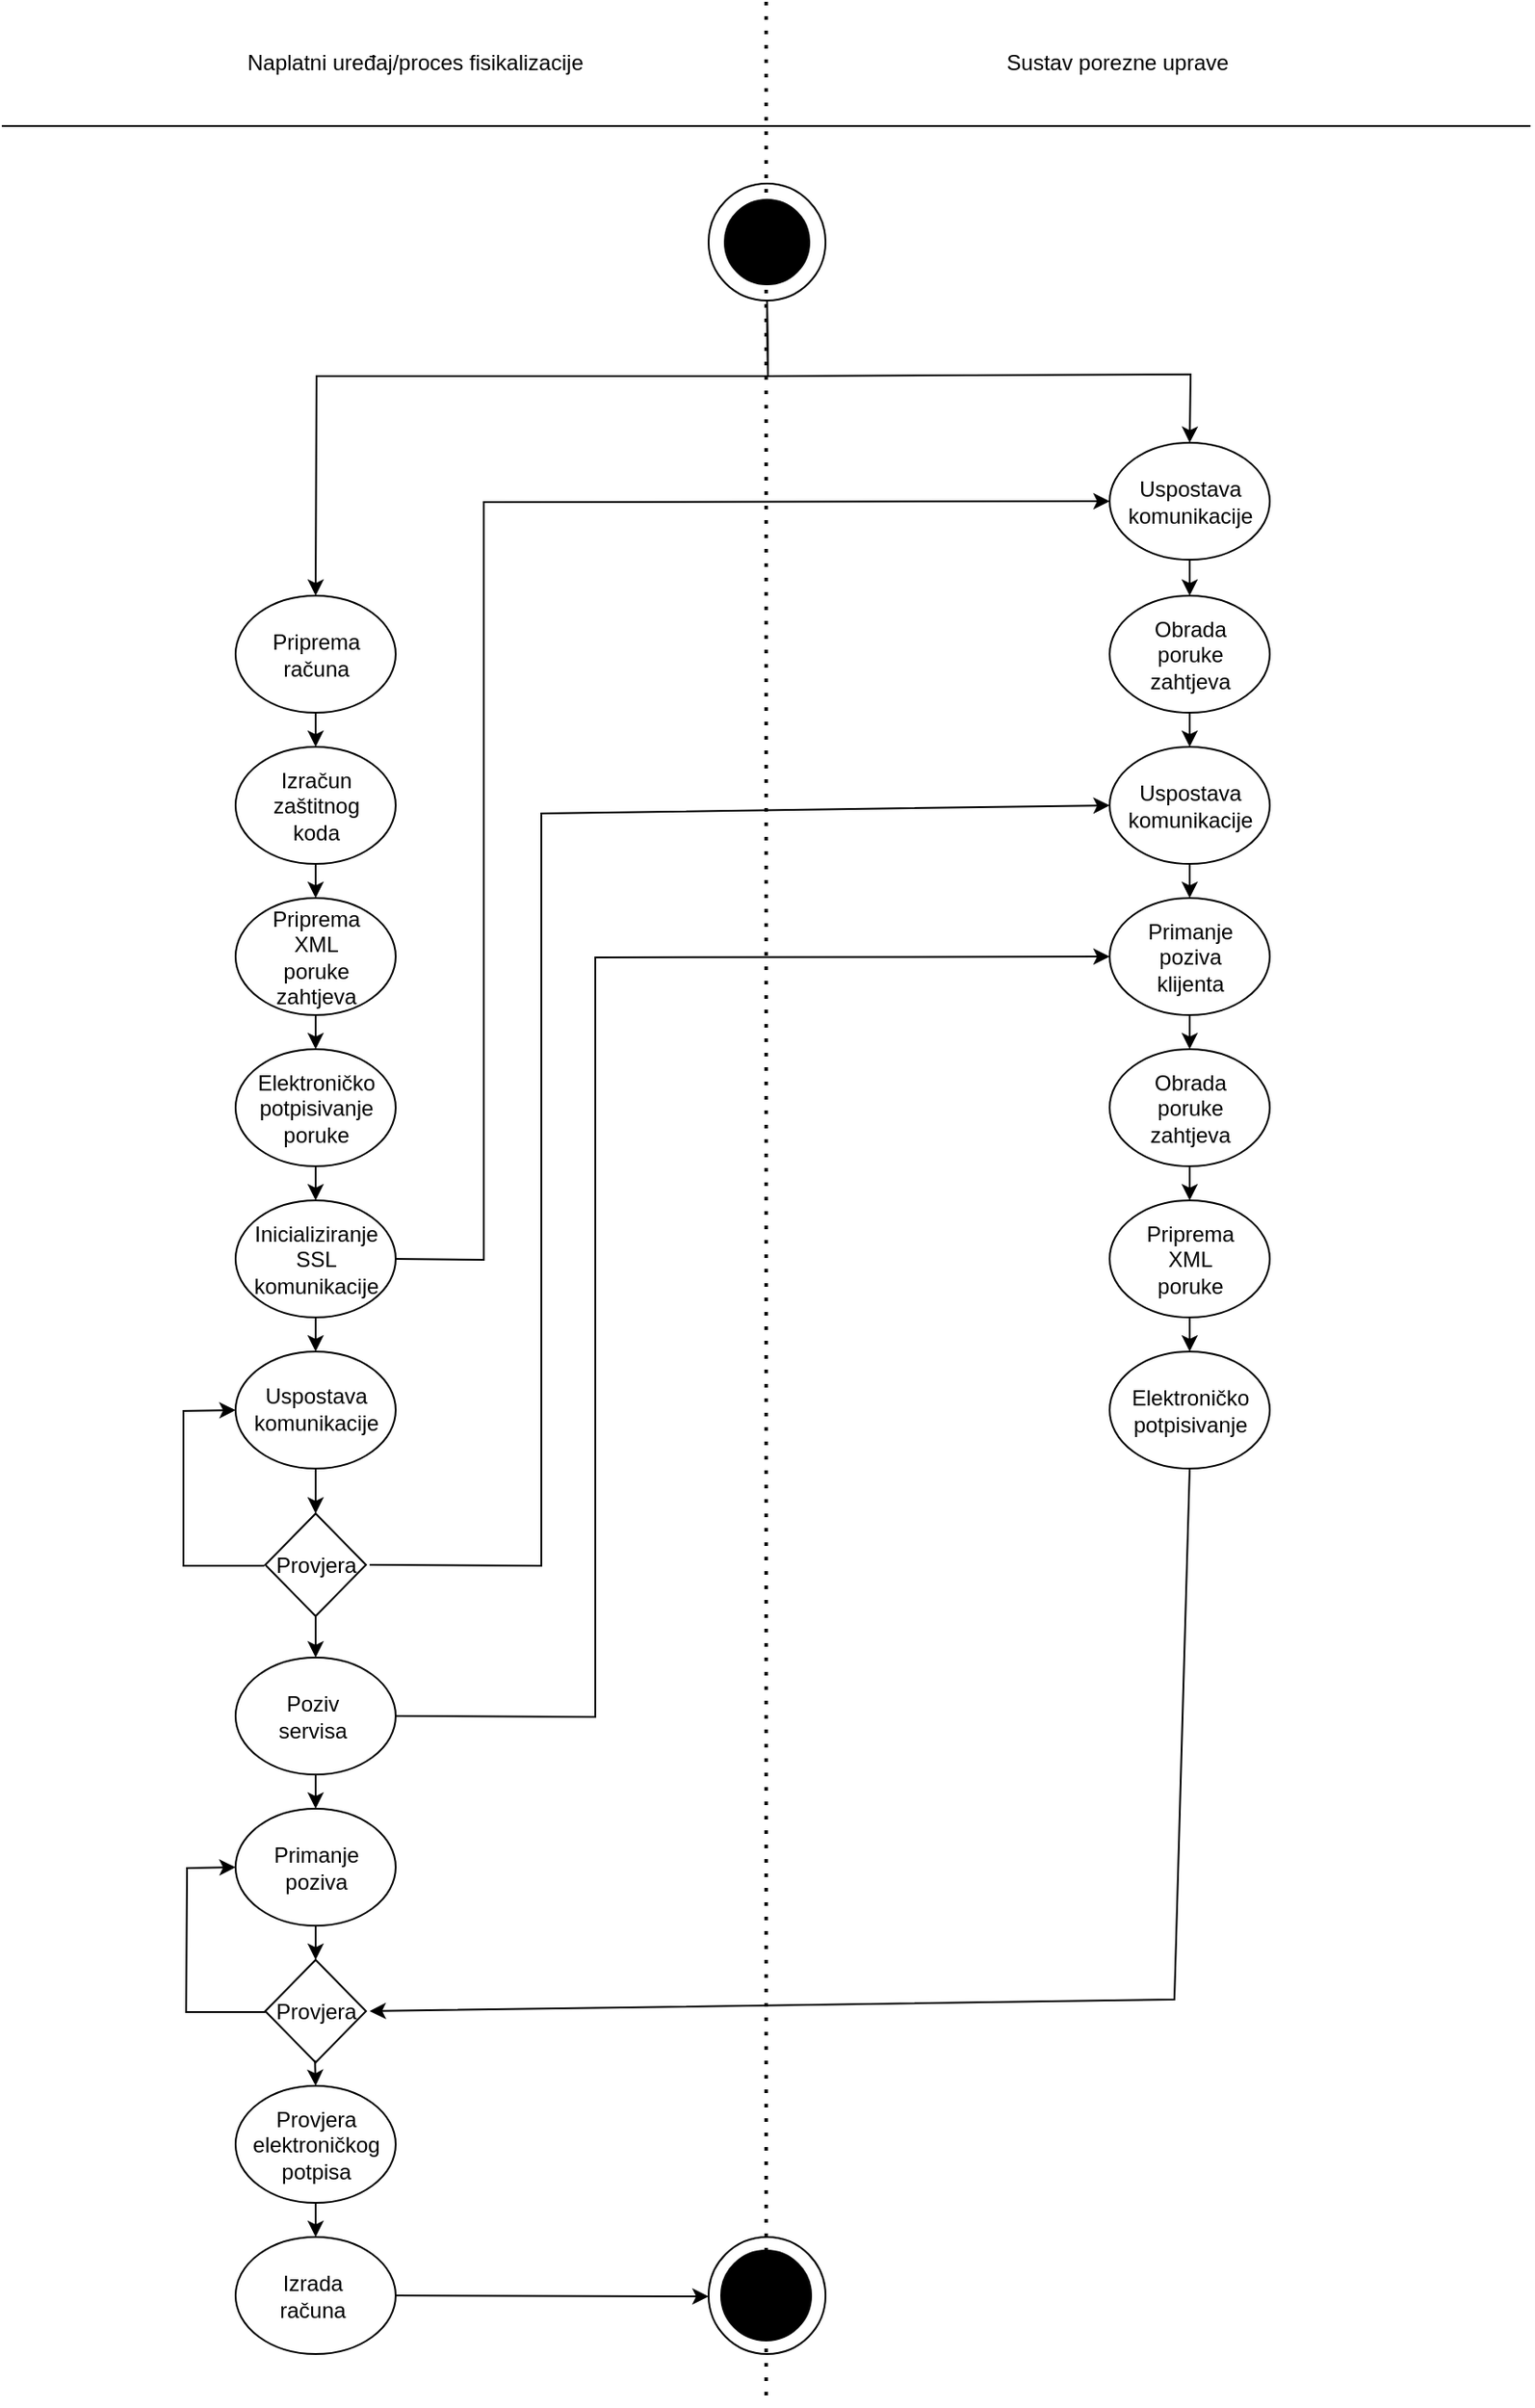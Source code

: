 <mxfile version="21.4.0" type="device">
  <diagram name="Page-1" id="qSaS6gH94cfJFbofjC-u">
    <mxGraphModel dx="1050" dy="891" grid="0" gridSize="10" guides="1" tooltips="1" connect="1" arrows="1" fold="1" page="0" pageScale="1" pageWidth="850" pageHeight="1100" math="0" shadow="0">
      <root>
        <mxCell id="0" />
        <mxCell id="1" parent="0" />
        <mxCell id="TfHmjp1HJ4kTvXtDfK5A-2" value="" style="ellipse;whiteSpace=wrap;html=1;aspect=fixed;" parent="1" vertex="1">
          <mxGeometry x="393" y="-106" width="65" height="65" as="geometry" />
        </mxCell>
        <mxCell id="TfHmjp1HJ4kTvXtDfK5A-3" value="" style="ellipse;whiteSpace=wrap;html=1;aspect=fixed;fillColor=#000000;" parent="1" vertex="1">
          <mxGeometry x="402" y="-97" width="47" height="47" as="geometry" />
        </mxCell>
        <mxCell id="TfHmjp1HJ4kTvXtDfK5A-4" value="" style="ellipse;whiteSpace=wrap;html=1;" parent="1" vertex="1">
          <mxGeometry x="130" y="123" width="89" height="65" as="geometry" />
        </mxCell>
        <mxCell id="TfHmjp1HJ4kTvXtDfK5A-5" value="" style="ellipse;whiteSpace=wrap;html=1;" parent="1" vertex="1">
          <mxGeometry x="130" y="207" width="89" height="65" as="geometry" />
        </mxCell>
        <mxCell id="TfHmjp1HJ4kTvXtDfK5A-6" value="" style="ellipse;whiteSpace=wrap;html=1;" parent="1" vertex="1">
          <mxGeometry x="616" y="123" width="89" height="65" as="geometry" />
        </mxCell>
        <mxCell id="TfHmjp1HJ4kTvXtDfK5A-7" value="" style="ellipse;whiteSpace=wrap;html=1;" parent="1" vertex="1">
          <mxGeometry x="130" y="291" width="89" height="65" as="geometry" />
        </mxCell>
        <mxCell id="TfHmjp1HJ4kTvXtDfK5A-8" value="" style="ellipse;whiteSpace=wrap;html=1;" parent="1" vertex="1">
          <mxGeometry x="130" y="375" width="89" height="65" as="geometry" />
        </mxCell>
        <mxCell id="TfHmjp1HJ4kTvXtDfK5A-9" value="" style="ellipse;whiteSpace=wrap;html=1;" parent="1" vertex="1">
          <mxGeometry x="130" y="459" width="89" height="65" as="geometry" />
        </mxCell>
        <mxCell id="TfHmjp1HJ4kTvXtDfK5A-10" value="" style="ellipse;whiteSpace=wrap;html=1;" parent="1" vertex="1">
          <mxGeometry x="130" y="543" width="89" height="65" as="geometry" />
        </mxCell>
        <mxCell id="TfHmjp1HJ4kTvXtDfK5A-11" value="" style="rhombus;whiteSpace=wrap;html=1;" parent="1" vertex="1">
          <mxGeometry x="146.5" y="633" width="56" height="57" as="geometry" />
        </mxCell>
        <mxCell id="TfHmjp1HJ4kTvXtDfK5A-12" value="Provjera" style="text;html=1;strokeColor=none;fillColor=none;align=center;verticalAlign=middle;whiteSpace=wrap;rounded=0;" parent="1" vertex="1">
          <mxGeometry x="144.5" y="646.5" width="60" height="30" as="geometry" />
        </mxCell>
        <mxCell id="TfHmjp1HJ4kTvXtDfK5A-13" value="" style="ellipse;whiteSpace=wrap;html=1;" parent="1" vertex="1">
          <mxGeometry x="130" y="713" width="89" height="65" as="geometry" />
        </mxCell>
        <mxCell id="TfHmjp1HJ4kTvXtDfK5A-14" value="" style="ellipse;whiteSpace=wrap;html=1;" parent="1" vertex="1">
          <mxGeometry x="130" y="797" width="89" height="65" as="geometry" />
        </mxCell>
        <mxCell id="TfHmjp1HJ4kTvXtDfK5A-15" value="" style="rhombus;whiteSpace=wrap;html=1;" parent="1" vertex="1">
          <mxGeometry x="146.5" y="881" width="56" height="57" as="geometry" />
        </mxCell>
        <mxCell id="TfHmjp1HJ4kTvXtDfK5A-16" value="Provjera" style="text;html=1;strokeColor=none;fillColor=none;align=center;verticalAlign=middle;whiteSpace=wrap;rounded=0;" parent="1" vertex="1">
          <mxGeometry x="144.5" y="894.5" width="60" height="30" as="geometry" />
        </mxCell>
        <mxCell id="TfHmjp1HJ4kTvXtDfK5A-17" value="" style="ellipse;whiteSpace=wrap;html=1;" parent="1" vertex="1">
          <mxGeometry x="130" y="951" width="89" height="65" as="geometry" />
        </mxCell>
        <mxCell id="TfHmjp1HJ4kTvXtDfK5A-18" value="" style="ellipse;whiteSpace=wrap;html=1;" parent="1" vertex="1">
          <mxGeometry x="130" y="1035" width="89" height="65" as="geometry" />
        </mxCell>
        <mxCell id="TfHmjp1HJ4kTvXtDfK5A-22" value="" style="ellipse;whiteSpace=wrap;html=1;aspect=fixed;" parent="1" vertex="1">
          <mxGeometry x="393" y="1035" width="65" height="65" as="geometry" />
        </mxCell>
        <mxCell id="TfHmjp1HJ4kTvXtDfK5A-26" value="" style="ellipse;whiteSpace=wrap;html=1;aspect=fixed;fillColor=#000000;" parent="1" vertex="1">
          <mxGeometry x="400" y="1042.5" width="50" height="50" as="geometry" />
        </mxCell>
        <mxCell id="TfHmjp1HJ4kTvXtDfK5A-27" value="" style="ellipse;whiteSpace=wrap;html=1;" parent="1" vertex="1">
          <mxGeometry x="616" y="207" width="89" height="65" as="geometry" />
        </mxCell>
        <mxCell id="TfHmjp1HJ4kTvXtDfK5A-28" value="" style="ellipse;whiteSpace=wrap;html=1;" parent="1" vertex="1">
          <mxGeometry x="616" y="291" width="89" height="65" as="geometry" />
        </mxCell>
        <mxCell id="TfHmjp1HJ4kTvXtDfK5A-29" value="" style="ellipse;whiteSpace=wrap;html=1;" parent="1" vertex="1">
          <mxGeometry x="616" y="375" width="89" height="65" as="geometry" />
        </mxCell>
        <mxCell id="TfHmjp1HJ4kTvXtDfK5A-30" value="" style="ellipse;whiteSpace=wrap;html=1;" parent="1" vertex="1">
          <mxGeometry x="616" y="459" width="89" height="65" as="geometry" />
        </mxCell>
        <mxCell id="TfHmjp1HJ4kTvXtDfK5A-31" value="" style="ellipse;whiteSpace=wrap;html=1;" parent="1" vertex="1">
          <mxGeometry x="616" y="543" width="89" height="65" as="geometry" />
        </mxCell>
        <mxCell id="TfHmjp1HJ4kTvXtDfK5A-32" value="" style="endArrow=classic;html=1;rounded=0;exitX=0.5;exitY=1;exitDx=0;exitDy=0;entryX=0.5;entryY=0;entryDx=0;entryDy=0;" parent="1" source="TfHmjp1HJ4kTvXtDfK5A-4" target="TfHmjp1HJ4kTvXtDfK5A-5" edge="1">
          <mxGeometry width="50" height="50" relative="1" as="geometry">
            <mxPoint x="393" y="211" as="sourcePoint" />
            <mxPoint x="443" y="161" as="targetPoint" />
          </mxGeometry>
        </mxCell>
        <mxCell id="TfHmjp1HJ4kTvXtDfK5A-33" value="" style="endArrow=classic;html=1;rounded=0;exitX=0.5;exitY=1;exitDx=0;exitDy=0;entryX=0.5;entryY=0;entryDx=0;entryDy=0;" parent="1" source="TfHmjp1HJ4kTvXtDfK5A-5" target="TfHmjp1HJ4kTvXtDfK5A-7" edge="1">
          <mxGeometry width="50" height="50" relative="1" as="geometry">
            <mxPoint x="358" y="362" as="sourcePoint" />
            <mxPoint x="408" y="312" as="targetPoint" />
          </mxGeometry>
        </mxCell>
        <mxCell id="TfHmjp1HJ4kTvXtDfK5A-34" value="" style="endArrow=classic;html=1;rounded=0;exitX=0.5;exitY=1;exitDx=0;exitDy=0;entryX=0.5;entryY=0;entryDx=0;entryDy=0;" parent="1" source="TfHmjp1HJ4kTvXtDfK5A-7" target="TfHmjp1HJ4kTvXtDfK5A-8" edge="1">
          <mxGeometry width="50" height="50" relative="1" as="geometry">
            <mxPoint x="312" y="341" as="sourcePoint" />
            <mxPoint x="362" y="291" as="targetPoint" />
          </mxGeometry>
        </mxCell>
        <mxCell id="TfHmjp1HJ4kTvXtDfK5A-35" value="" style="endArrow=classic;html=1;rounded=0;exitX=0.5;exitY=1;exitDx=0;exitDy=0;entryX=0.5;entryY=0;entryDx=0;entryDy=0;" parent="1" source="TfHmjp1HJ4kTvXtDfK5A-13" target="TfHmjp1HJ4kTvXtDfK5A-14" edge="1">
          <mxGeometry width="50" height="50" relative="1" as="geometry">
            <mxPoint x="302" y="593" as="sourcePoint" />
            <mxPoint x="352" y="543" as="targetPoint" />
          </mxGeometry>
        </mxCell>
        <mxCell id="TfHmjp1HJ4kTvXtDfK5A-36" value="" style="endArrow=classic;html=1;rounded=0;exitX=0.5;exitY=1;exitDx=0;exitDy=0;entryX=0.5;entryY=0;entryDx=0;entryDy=0;" parent="1" source="TfHmjp1HJ4kTvXtDfK5A-8" target="TfHmjp1HJ4kTvXtDfK5A-9" edge="1">
          <mxGeometry width="50" height="50" relative="1" as="geometry">
            <mxPoint x="340" y="406" as="sourcePoint" />
            <mxPoint x="390" y="356" as="targetPoint" />
          </mxGeometry>
        </mxCell>
        <mxCell id="TfHmjp1HJ4kTvXtDfK5A-37" value="" style="endArrow=classic;html=1;rounded=0;exitX=0.5;exitY=1;exitDx=0;exitDy=0;" parent="1" source="TfHmjp1HJ4kTvXtDfK5A-9" target="TfHmjp1HJ4kTvXtDfK5A-10" edge="1">
          <mxGeometry width="50" height="50" relative="1" as="geometry">
            <mxPoint x="334" y="332" as="sourcePoint" />
            <mxPoint x="384" y="282" as="targetPoint" />
          </mxGeometry>
        </mxCell>
        <mxCell id="TfHmjp1HJ4kTvXtDfK5A-38" value="" style="endArrow=classic;html=1;rounded=0;exitX=0.5;exitY=1;exitDx=0;exitDy=0;entryX=0.5;entryY=0;entryDx=0;entryDy=0;" parent="1" source="TfHmjp1HJ4kTvXtDfK5A-10" target="TfHmjp1HJ4kTvXtDfK5A-11" edge="1">
          <mxGeometry width="50" height="50" relative="1" as="geometry">
            <mxPoint x="334" y="332" as="sourcePoint" />
            <mxPoint x="384" y="282" as="targetPoint" />
          </mxGeometry>
        </mxCell>
        <mxCell id="TfHmjp1HJ4kTvXtDfK5A-39" value="" style="endArrow=classic;html=1;rounded=0;exitX=0.5;exitY=1;exitDx=0;exitDy=0;entryX=0.5;entryY=0;entryDx=0;entryDy=0;" parent="1" source="TfHmjp1HJ4kTvXtDfK5A-11" target="TfHmjp1HJ4kTvXtDfK5A-13" edge="1">
          <mxGeometry width="50" height="50" relative="1" as="geometry">
            <mxPoint x="247" y="709" as="sourcePoint" />
            <mxPoint x="389" y="809" as="targetPoint" />
          </mxGeometry>
        </mxCell>
        <mxCell id="TfHmjp1HJ4kTvXtDfK5A-40" value="" style="endArrow=classic;html=1;rounded=0;exitX=0.5;exitY=1;exitDx=0;exitDy=0;entryX=0.5;entryY=0;entryDx=0;entryDy=0;" parent="1" source="TfHmjp1HJ4kTvXtDfK5A-14" target="TfHmjp1HJ4kTvXtDfK5A-15" edge="1">
          <mxGeometry width="50" height="50" relative="1" as="geometry">
            <mxPoint x="620" y="813" as="sourcePoint" />
            <mxPoint x="670" y="763" as="targetPoint" />
          </mxGeometry>
        </mxCell>
        <mxCell id="TfHmjp1HJ4kTvXtDfK5A-41" value="" style="endArrow=classic;html=1;rounded=0;exitX=0.494;exitY=1.412;exitDx=0;exitDy=0;exitPerimeter=0;entryX=0.5;entryY=0;entryDx=0;entryDy=0;" parent="1" source="TfHmjp1HJ4kTvXtDfK5A-16" target="TfHmjp1HJ4kTvXtDfK5A-17" edge="1">
          <mxGeometry width="50" height="50" relative="1" as="geometry">
            <mxPoint x="215" y="940" as="sourcePoint" />
            <mxPoint x="339" y="999" as="targetPoint" />
          </mxGeometry>
        </mxCell>
        <mxCell id="TfHmjp1HJ4kTvXtDfK5A-42" value="" style="endArrow=classic;html=1;rounded=0;exitX=0.5;exitY=1;exitDx=0;exitDy=0;entryX=0.5;entryY=0;entryDx=0;entryDy=0;" parent="1" source="TfHmjp1HJ4kTvXtDfK5A-17" target="TfHmjp1HJ4kTvXtDfK5A-18" edge="1">
          <mxGeometry width="50" height="50" relative="1" as="geometry">
            <mxPoint x="336" y="868" as="sourcePoint" />
            <mxPoint x="386" y="818" as="targetPoint" />
          </mxGeometry>
        </mxCell>
        <mxCell id="TfHmjp1HJ4kTvXtDfK5A-43" value="" style="endArrow=classic;html=1;rounded=0;exitX=0.5;exitY=1;exitDx=0;exitDy=0;" parent="1" source="TfHmjp1HJ4kTvXtDfK5A-6" target="TfHmjp1HJ4kTvXtDfK5A-27" edge="1">
          <mxGeometry width="50" height="50" relative="1" as="geometry">
            <mxPoint x="431" y="348.5" as="sourcePoint" />
            <mxPoint x="481" y="298.5" as="targetPoint" />
          </mxGeometry>
        </mxCell>
        <mxCell id="TfHmjp1HJ4kTvXtDfK5A-44" value="" style="endArrow=classic;html=1;rounded=0;exitX=0.5;exitY=1;exitDx=0;exitDy=0;" parent="1" source="TfHmjp1HJ4kTvXtDfK5A-29" target="TfHmjp1HJ4kTvXtDfK5A-30" edge="1">
          <mxGeometry width="50" height="50" relative="1" as="geometry">
            <mxPoint x="441" y="358.5" as="sourcePoint" />
            <mxPoint x="491" y="308.5" as="targetPoint" />
          </mxGeometry>
        </mxCell>
        <mxCell id="TfHmjp1HJ4kTvXtDfK5A-45" value="" style="endArrow=classic;html=1;rounded=0;exitX=0.5;exitY=1;exitDx=0;exitDy=0;entryX=0.5;entryY=0;entryDx=0;entryDy=0;" parent="1" source="TfHmjp1HJ4kTvXtDfK5A-27" target="TfHmjp1HJ4kTvXtDfK5A-28" edge="1">
          <mxGeometry width="50" height="50" relative="1" as="geometry">
            <mxPoint x="451" y="368.5" as="sourcePoint" />
            <mxPoint x="501" y="318.5" as="targetPoint" />
          </mxGeometry>
        </mxCell>
        <mxCell id="TfHmjp1HJ4kTvXtDfK5A-46" value="" style="endArrow=classic;html=1;rounded=0;exitX=0.5;exitY=1;exitDx=0;exitDy=0;entryX=0.5;entryY=0;entryDx=0;entryDy=0;" parent="1" source="TfHmjp1HJ4kTvXtDfK5A-28" target="TfHmjp1HJ4kTvXtDfK5A-29" edge="1">
          <mxGeometry width="50" height="50" relative="1" as="geometry">
            <mxPoint x="451" y="368.5" as="sourcePoint" />
            <mxPoint x="501" y="318.5" as="targetPoint" />
          </mxGeometry>
        </mxCell>
        <mxCell id="TfHmjp1HJ4kTvXtDfK5A-47" value="" style="endArrow=classic;html=1;rounded=0;entryX=0;entryY=0.5;entryDx=0;entryDy=0;" parent="1" target="TfHmjp1HJ4kTvXtDfK5A-10" edge="1">
          <mxGeometry width="50" height="50" relative="1" as="geometry">
            <mxPoint x="146" y="662" as="sourcePoint" />
            <mxPoint x="452" y="493" as="targetPoint" />
            <Array as="points">
              <mxPoint x="101" y="662" />
              <mxPoint x="101" y="576" />
            </Array>
          </mxGeometry>
        </mxCell>
        <mxCell id="TfHmjp1HJ4kTvXtDfK5A-48" value="" style="endArrow=classic;html=1;rounded=0;exitX=0.5;exitY=1;exitDx=0;exitDy=0;entryX=0.5;entryY=0;entryDx=0;entryDy=0;" parent="1" source="TfHmjp1HJ4kTvXtDfK5A-30" target="TfHmjp1HJ4kTvXtDfK5A-31" edge="1">
          <mxGeometry width="50" height="50" relative="1" as="geometry">
            <mxPoint x="412" y="553" as="sourcePoint" />
            <mxPoint x="462" y="503" as="targetPoint" />
          </mxGeometry>
        </mxCell>
        <mxCell id="TfHmjp1HJ4kTvXtDfK5A-49" value="" style="endArrow=classic;html=1;rounded=0;exitX=0;exitY=0.5;exitDx=0;exitDy=0;entryX=0;entryY=0.5;entryDx=0;entryDy=0;" parent="1" target="TfHmjp1HJ4kTvXtDfK5A-14" edge="1">
          <mxGeometry width="50" height="50" relative="1" as="geometry">
            <mxPoint x="146.5" y="910" as="sourcePoint" />
            <mxPoint x="131.5" y="824" as="targetPoint" />
            <Array as="points">
              <mxPoint x="102.5" y="910" />
              <mxPoint x="103" y="830" />
            </Array>
          </mxGeometry>
        </mxCell>
        <mxCell id="TfHmjp1HJ4kTvXtDfK5A-50" value="Priprema računa" style="text;html=1;strokeColor=none;fillColor=none;align=center;verticalAlign=middle;whiteSpace=wrap;rounded=0;" parent="1" vertex="1">
          <mxGeometry x="144.5" y="140.5" width="60" height="30" as="geometry" />
        </mxCell>
        <mxCell id="TfHmjp1HJ4kTvXtDfK5A-51" value="Elektroničko potpisivanje poruke" style="text;html=1;strokeColor=none;fillColor=none;align=center;verticalAlign=middle;whiteSpace=wrap;rounded=0;" parent="1" vertex="1">
          <mxGeometry x="144.5" y="392.5" width="60" height="30" as="geometry" />
        </mxCell>
        <mxCell id="TfHmjp1HJ4kTvXtDfK5A-52" value="Izračun zaštitnog koda" style="text;html=1;strokeColor=none;fillColor=none;align=center;verticalAlign=middle;whiteSpace=wrap;rounded=0;" parent="1" vertex="1">
          <mxGeometry x="144.5" y="224.5" width="60" height="30" as="geometry" />
        </mxCell>
        <mxCell id="TfHmjp1HJ4kTvXtDfK5A-53" value="Inicializiranje SSL komunikacije" style="text;html=1;strokeColor=none;fillColor=none;align=center;verticalAlign=middle;whiteSpace=wrap;rounded=0;" parent="1" vertex="1">
          <mxGeometry x="144.5" y="476.5" width="60" height="30" as="geometry" />
        </mxCell>
        <mxCell id="TfHmjp1HJ4kTvXtDfK5A-54" value="Primanje poziva" style="text;html=1;strokeColor=none;fillColor=none;align=center;verticalAlign=middle;whiteSpace=wrap;rounded=0;" parent="1" vertex="1">
          <mxGeometry x="144.5" y="814.5" width="60" height="30" as="geometry" />
        </mxCell>
        <mxCell id="TfHmjp1HJ4kTvXtDfK5A-55" value="Uspostava komunikacije" style="text;html=1;strokeColor=none;fillColor=none;align=center;verticalAlign=middle;whiteSpace=wrap;rounded=0;" parent="1" vertex="1">
          <mxGeometry x="144.5" y="560" width="60" height="30" as="geometry" />
        </mxCell>
        <mxCell id="TfHmjp1HJ4kTvXtDfK5A-56" value="Priprema XML poruke zahtjeva" style="text;html=1;strokeColor=none;fillColor=none;align=center;verticalAlign=middle;whiteSpace=wrap;rounded=0;" parent="1" vertex="1">
          <mxGeometry x="144.5" y="308.5" width="60" height="30" as="geometry" />
        </mxCell>
        <mxCell id="TfHmjp1HJ4kTvXtDfK5A-57" value="Poziv servisa" style="text;html=1;strokeColor=none;fillColor=none;align=center;verticalAlign=middle;whiteSpace=wrap;rounded=0;" parent="1" vertex="1">
          <mxGeometry x="142.5" y="730.5" width="60" height="30" as="geometry" />
        </mxCell>
        <mxCell id="TfHmjp1HJ4kTvXtDfK5A-58" value="Provjera elektroničkog potpisa" style="text;html=1;strokeColor=none;fillColor=none;align=center;verticalAlign=middle;whiteSpace=wrap;rounded=0;" parent="1" vertex="1">
          <mxGeometry x="144.5" y="968.5" width="60" height="30" as="geometry" />
        </mxCell>
        <mxCell id="TfHmjp1HJ4kTvXtDfK5A-59" value="Izrada računa" style="text;html=1;strokeColor=none;fillColor=none;align=center;verticalAlign=middle;whiteSpace=wrap;rounded=0;" parent="1" vertex="1">
          <mxGeometry x="142.5" y="1052.5" width="60" height="30" as="geometry" />
        </mxCell>
        <mxCell id="TfHmjp1HJ4kTvXtDfK5A-60" value="Obrada poruke zahtjeva" style="text;html=1;strokeColor=none;fillColor=none;align=center;verticalAlign=middle;whiteSpace=wrap;rounded=0;" parent="1" vertex="1">
          <mxGeometry x="630.5" y="140.5" width="60" height="30" as="geometry" />
        </mxCell>
        <mxCell id="TfHmjp1HJ4kTvXtDfK5A-61" value="Uspostava komunikacije" style="text;html=1;strokeColor=none;fillColor=none;align=center;verticalAlign=middle;whiteSpace=wrap;rounded=0;" parent="1" vertex="1">
          <mxGeometry x="630.5" y="224.5" width="60" height="30" as="geometry" />
        </mxCell>
        <mxCell id="TfHmjp1HJ4kTvXtDfK5A-62" value="Primanje poziva klijenta" style="text;html=1;strokeColor=none;fillColor=none;align=center;verticalAlign=middle;whiteSpace=wrap;rounded=0;" parent="1" vertex="1">
          <mxGeometry x="630.5" y="308.5" width="60" height="30" as="geometry" />
        </mxCell>
        <mxCell id="TfHmjp1HJ4kTvXtDfK5A-63" value="Obrada poruke zahtjeva" style="text;html=1;strokeColor=none;fillColor=none;align=center;verticalAlign=middle;whiteSpace=wrap;rounded=0;" parent="1" vertex="1">
          <mxGeometry x="630.5" y="392.5" width="60" height="30" as="geometry" />
        </mxCell>
        <mxCell id="TfHmjp1HJ4kTvXtDfK5A-64" value="Priprema XML poruke" style="text;html=1;strokeColor=none;fillColor=none;align=center;verticalAlign=middle;whiteSpace=wrap;rounded=0;" parent="1" vertex="1">
          <mxGeometry x="630.5" y="476.5" width="60" height="30" as="geometry" />
        </mxCell>
        <mxCell id="TfHmjp1HJ4kTvXtDfK5A-65" value="Elektroničko potpisivanje" style="text;html=1;strokeColor=none;fillColor=none;align=center;verticalAlign=middle;whiteSpace=wrap;rounded=0;" parent="1" vertex="1">
          <mxGeometry x="630.5" y="560.5" width="60" height="30" as="geometry" />
        </mxCell>
        <mxCell id="TfHmjp1HJ4kTvXtDfK5A-66" value="" style="endArrow=classic;html=1;rounded=0;exitX=1;exitY=0.5;exitDx=0;exitDy=0;entryX=0;entryY=0.5;entryDx=0;entryDy=0;" parent="1" source="TfHmjp1HJ4kTvXtDfK5A-9" target="TfHmjp1HJ4kTvXtDfK5A-70" edge="1">
          <mxGeometry width="50" height="50" relative="1" as="geometry">
            <mxPoint x="667" y="671" as="sourcePoint" />
            <mxPoint x="460" y="360" as="targetPoint" />
            <Array as="points">
              <mxPoint x="268" y="492" />
              <mxPoint x="268" y="71" />
            </Array>
          </mxGeometry>
        </mxCell>
        <mxCell id="TfHmjp1HJ4kTvXtDfK5A-70" value="" style="ellipse;whiteSpace=wrap;html=1;" parent="1" vertex="1">
          <mxGeometry x="616" y="38" width="89" height="65" as="geometry" />
        </mxCell>
        <mxCell id="TfHmjp1HJ4kTvXtDfK5A-71" value="Uspostava komunikacije" style="text;html=1;strokeColor=none;fillColor=none;align=center;verticalAlign=middle;whiteSpace=wrap;rounded=0;" parent="1" vertex="1">
          <mxGeometry x="630.5" y="55.5" width="60" height="30" as="geometry" />
        </mxCell>
        <mxCell id="TfHmjp1HJ4kTvXtDfK5A-72" value="" style="endArrow=classic;html=1;rounded=0;exitX=0.5;exitY=1;exitDx=0;exitDy=0;entryX=0.5;entryY=0;entryDx=0;entryDy=0;" parent="1" source="TfHmjp1HJ4kTvXtDfK5A-70" target="TfHmjp1HJ4kTvXtDfK5A-6" edge="1">
          <mxGeometry width="50" height="50" relative="1" as="geometry">
            <mxPoint x="741" y="310" as="sourcePoint" />
            <mxPoint x="791" y="260" as="targetPoint" />
          </mxGeometry>
        </mxCell>
        <mxCell id="TfHmjp1HJ4kTvXtDfK5A-73" value="" style="endArrow=classic;html=1;rounded=0;exitX=1;exitY=0.5;exitDx=0;exitDy=0;entryX=0;entryY=0.5;entryDx=0;entryDy=0;" parent="1" source="TfHmjp1HJ4kTvXtDfK5A-12" target="TfHmjp1HJ4kTvXtDfK5A-27" edge="1">
          <mxGeometry width="50" height="50" relative="1" as="geometry">
            <mxPoint x="721" y="448" as="sourcePoint" />
            <mxPoint x="771" y="398" as="targetPoint" />
            <Array as="points">
              <mxPoint x="300" y="662" />
              <mxPoint x="300" y="244" />
            </Array>
          </mxGeometry>
        </mxCell>
        <mxCell id="TfHmjp1HJ4kTvXtDfK5A-74" value="" style="endArrow=classic;html=1;rounded=0;exitX=1;exitY=0.5;exitDx=0;exitDy=0;entryX=0;entryY=0.5;entryDx=0;entryDy=0;" parent="1" source="TfHmjp1HJ4kTvXtDfK5A-13" target="TfHmjp1HJ4kTvXtDfK5A-28" edge="1">
          <mxGeometry width="50" height="50" relative="1" as="geometry">
            <mxPoint x="723" y="641" as="sourcePoint" />
            <mxPoint x="773" y="591" as="targetPoint" />
            <Array as="points">
              <mxPoint x="330" y="746" />
              <mxPoint x="330" y="324" />
            </Array>
          </mxGeometry>
        </mxCell>
        <mxCell id="TfHmjp1HJ4kTvXtDfK5A-75" value="" style="endArrow=classic;html=1;rounded=0;exitX=0.5;exitY=1;exitDx=0;exitDy=0;entryX=1;entryY=0.5;entryDx=0;entryDy=0;" parent="1" source="TfHmjp1HJ4kTvXtDfK5A-31" target="TfHmjp1HJ4kTvXtDfK5A-16" edge="1">
          <mxGeometry width="50" height="50" relative="1" as="geometry">
            <mxPoint x="818" y="695" as="sourcePoint" />
            <mxPoint x="464" y="923" as="targetPoint" />
            <Array as="points">
              <mxPoint x="652" y="903" />
            </Array>
          </mxGeometry>
        </mxCell>
        <mxCell id="TfHmjp1HJ4kTvXtDfK5A-76" value="" style="endArrow=classic;html=1;rounded=0;exitX=1;exitY=0.5;exitDx=0;exitDy=0;" parent="1" source="TfHmjp1HJ4kTvXtDfK5A-18" edge="1">
          <mxGeometry width="50" height="50" relative="1" as="geometry">
            <mxPoint x="774" y="1005" as="sourcePoint" />
            <mxPoint x="393" y="1068" as="targetPoint" />
          </mxGeometry>
        </mxCell>
        <mxCell id="TfHmjp1HJ4kTvXtDfK5A-77" value="" style="endArrow=classic;html=1;rounded=0;exitX=0.5;exitY=1;exitDx=0;exitDy=0;entryX=0.5;entryY=0;entryDx=0;entryDy=0;" parent="1" source="TfHmjp1HJ4kTvXtDfK5A-2" target="TfHmjp1HJ4kTvXtDfK5A-4" edge="1">
          <mxGeometry width="50" height="50" relative="1" as="geometry">
            <mxPoint x="1106" y="184" as="sourcePoint" />
            <mxPoint x="1156" y="134" as="targetPoint" />
            <Array as="points">
              <mxPoint x="426" y="1" />
              <mxPoint x="175" y="1" />
            </Array>
          </mxGeometry>
        </mxCell>
        <mxCell id="TfHmjp1HJ4kTvXtDfK5A-78" value="" style="endArrow=classic;html=1;rounded=0;exitX=0.5;exitY=1;exitDx=0;exitDy=0;entryX=0.5;entryY=0;entryDx=0;entryDy=0;" parent="1" source="TfHmjp1HJ4kTvXtDfK5A-2" target="TfHmjp1HJ4kTvXtDfK5A-70" edge="1">
          <mxGeometry width="50" height="50" relative="1" as="geometry">
            <mxPoint x="322" y="102" as="sourcePoint" />
            <mxPoint x="372" y="52" as="targetPoint" />
            <Array as="points">
              <mxPoint x="426" y="1" />
              <mxPoint x="661" />
            </Array>
          </mxGeometry>
        </mxCell>
        <mxCell id="TfHmjp1HJ4kTvXtDfK5A-84" value="" style="endArrow=none;dashed=1;html=1;dashPattern=1 3;strokeWidth=2;rounded=0;" parent="1" edge="1">
          <mxGeometry width="50" height="50" relative="1" as="geometry">
            <mxPoint x="425" y="-207" as="sourcePoint" />
            <mxPoint x="425" y="1127" as="targetPoint" />
          </mxGeometry>
        </mxCell>
        <mxCell id="TfHmjp1HJ4kTvXtDfK5A-85" value="" style="endArrow=none;html=1;rounded=0;" parent="1" edge="1">
          <mxGeometry width="50" height="50" relative="1" as="geometry">
            <mxPoint y="-138" as="sourcePoint" />
            <mxPoint x="850" y="-138" as="targetPoint" />
          </mxGeometry>
        </mxCell>
        <mxCell id="TfHmjp1HJ4kTvXtDfK5A-86" value="Naplatni uređaj/proces fisikalizacije" style="text;html=1;strokeColor=none;fillColor=none;align=center;verticalAlign=middle;whiteSpace=wrap;rounded=0;" parent="1" vertex="1">
          <mxGeometry x="118" y="-188" width="224" height="30" as="geometry" />
        </mxCell>
        <mxCell id="TfHmjp1HJ4kTvXtDfK5A-87" value="Sustav porezne uprave" style="text;html=1;strokeColor=none;fillColor=none;align=center;verticalAlign=middle;whiteSpace=wrap;rounded=0;" parent="1" vertex="1">
          <mxGeometry x="534" y="-188" width="173" height="30" as="geometry" />
        </mxCell>
      </root>
    </mxGraphModel>
  </diagram>
</mxfile>

